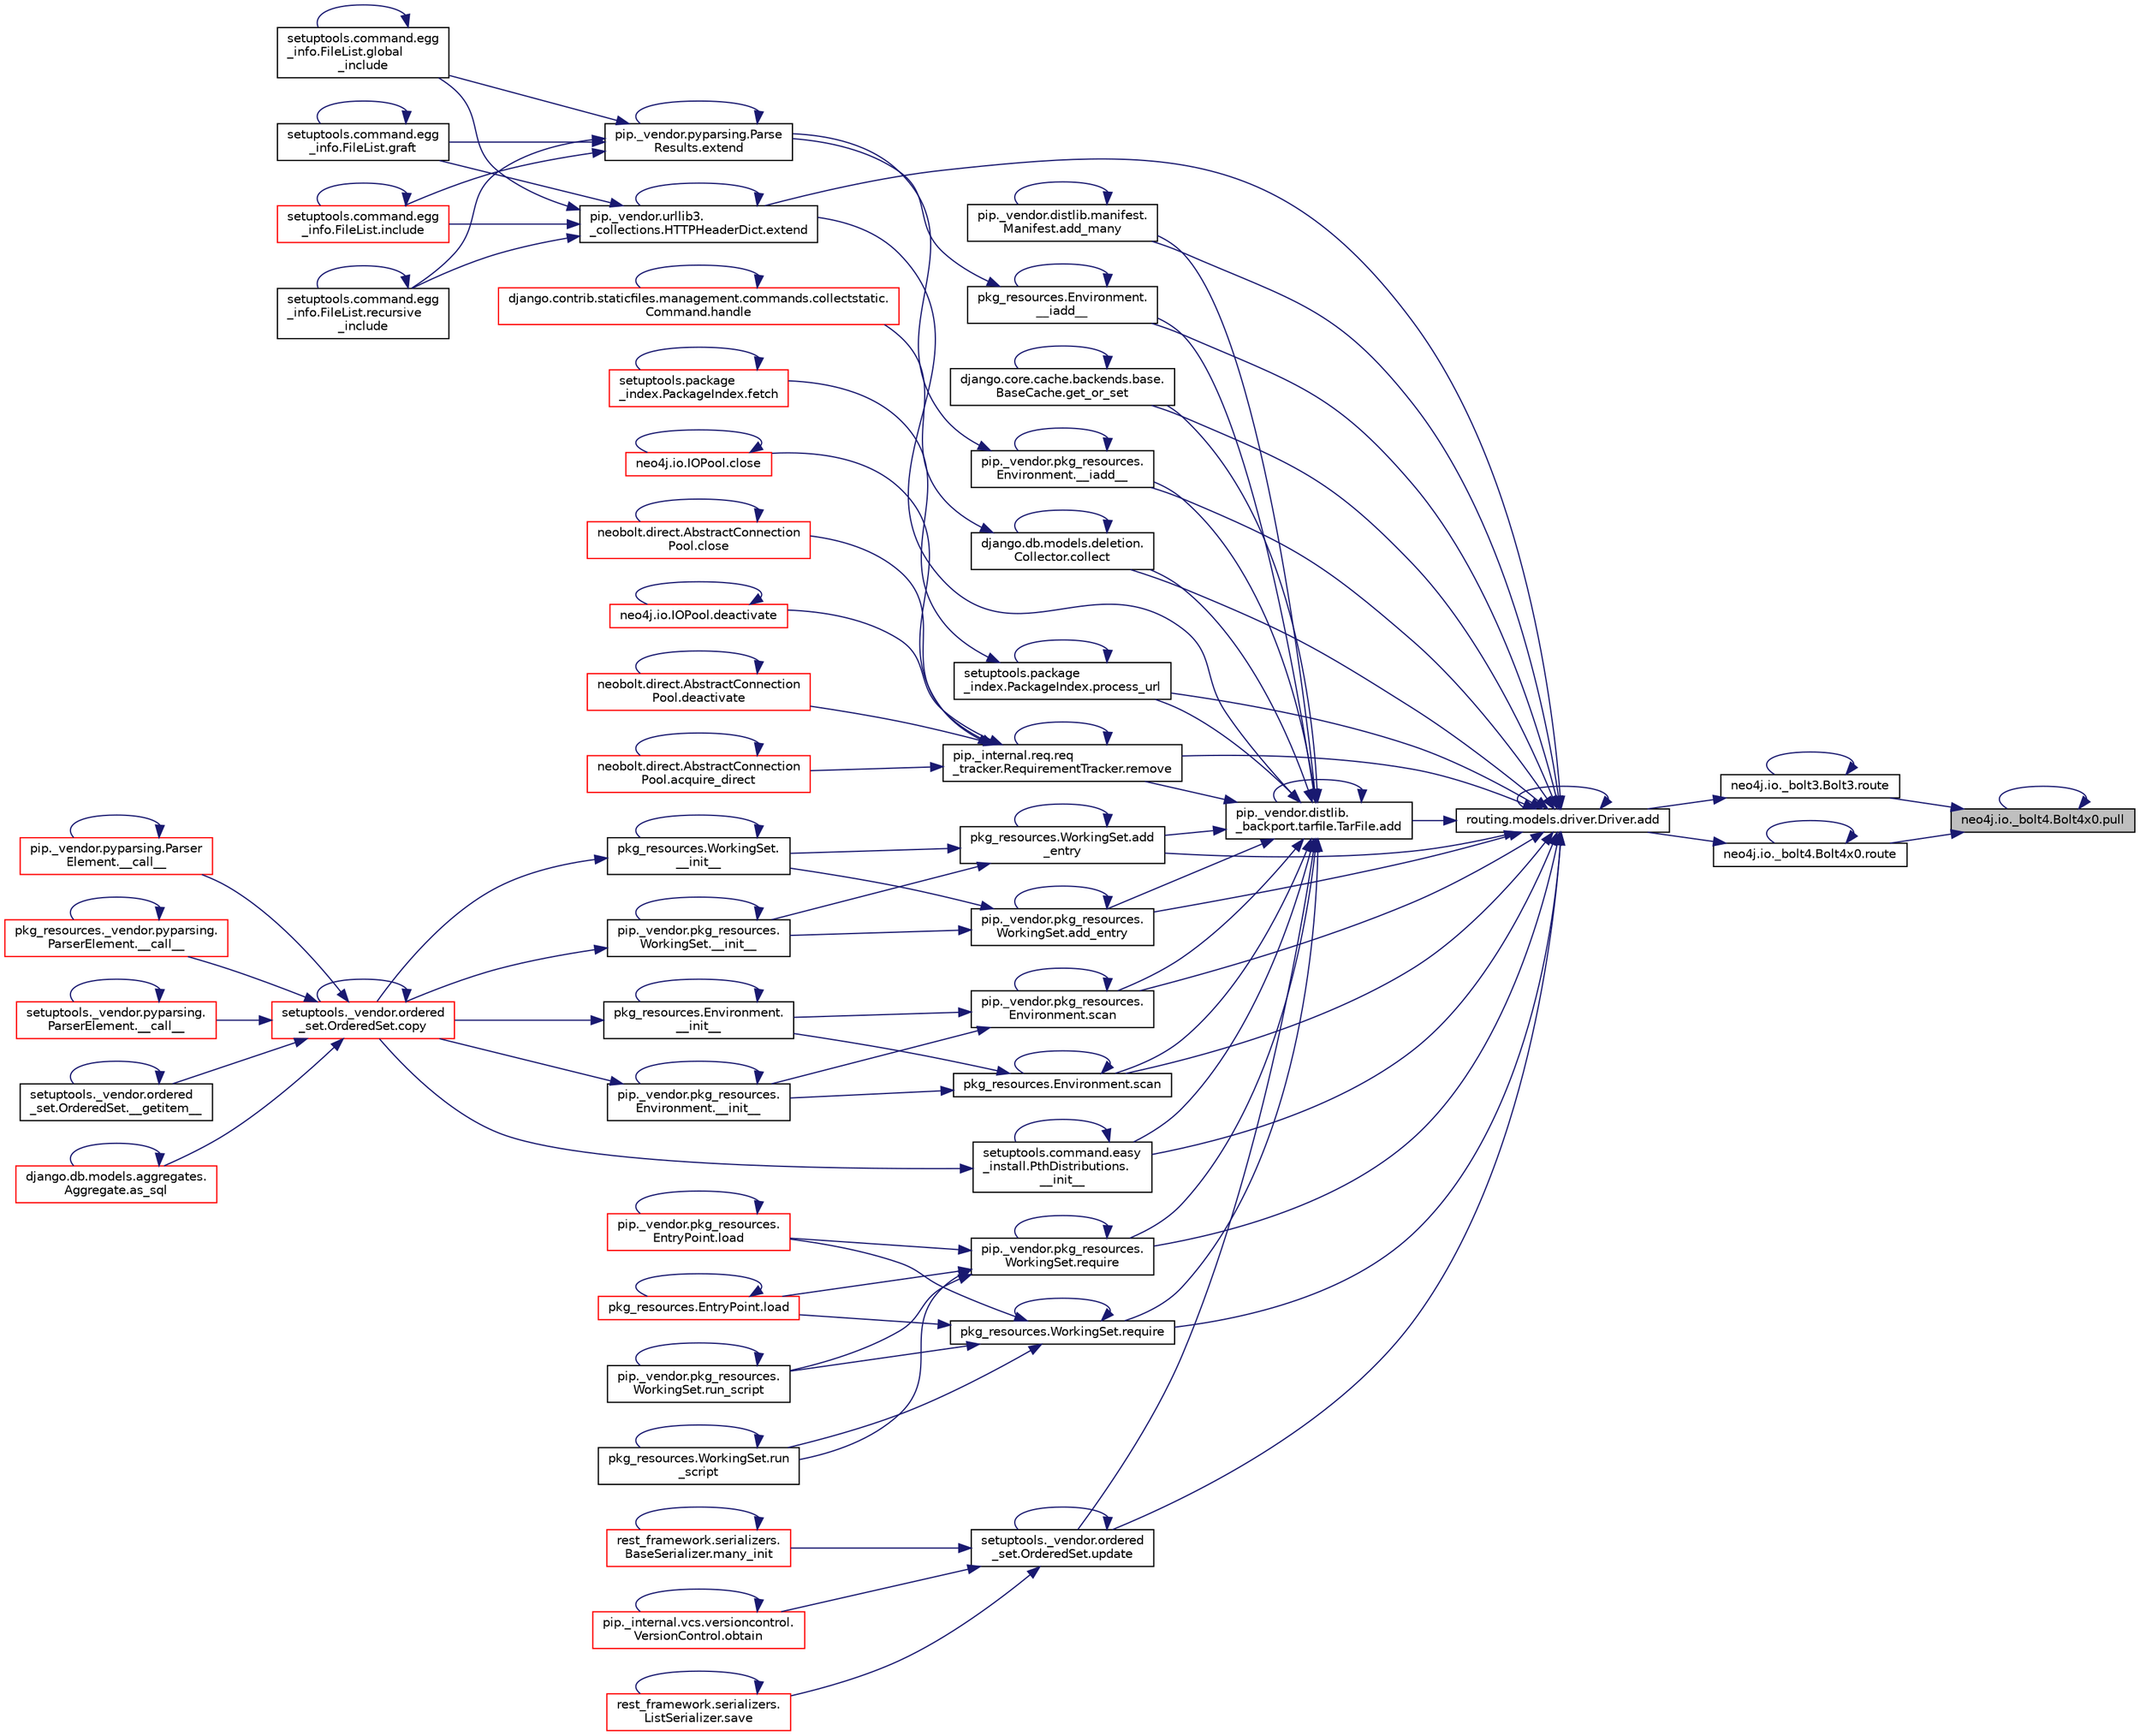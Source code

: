 digraph "neo4j.io._bolt4.Bolt4x0.pull"
{
 // LATEX_PDF_SIZE
  edge [fontname="Helvetica",fontsize="10",labelfontname="Helvetica",labelfontsize="10"];
  node [fontname="Helvetica",fontsize="10",shape=record];
  rankdir="RL";
  Node1 [label="neo4j.io._bolt4.Bolt4x0.pull",height=0.2,width=0.4,color="black", fillcolor="grey75", style="filled", fontcolor="black",tooltip=" "];
  Node1 -> Node1 [dir="back",color="midnightblue",fontsize="10",style="solid",fontname="Helvetica"];
  Node1 -> Node2 [dir="back",color="midnightblue",fontsize="10",style="solid",fontname="Helvetica"];
  Node2 [label="neo4j.io._bolt3.Bolt3.route",height=0.2,width=0.4,color="black", fillcolor="white", style="filled",URL="$db/d66/classneo4j_1_1io_1_1__bolt3_1_1_bolt3.html#af735de14dbf5cec61d93fd9fc396afd8",tooltip=" "];
  Node2 -> Node3 [dir="back",color="midnightblue",fontsize="10",style="solid",fontname="Helvetica"];
  Node3 [label="routing.models.driver.Driver.add",height=0.2,width=0.4,color="black", fillcolor="white", style="filled",URL="$d7/d2c/classrouting_1_1models_1_1driver_1_1_driver.html#a0e48eeca99a80e35e50d37d403abf1aa",tooltip=" "];
  Node3 -> Node4 [dir="back",color="midnightblue",fontsize="10",style="solid",fontname="Helvetica"];
  Node4 [label="pip._vendor.pkg_resources.\lEnvironment.__iadd__",height=0.2,width=0.4,color="black", fillcolor="white", style="filled",URL="$de/d79/classpip_1_1__vendor_1_1pkg__resources_1_1_environment.html#ad026f479ac7031c92cf7cec14cef654f",tooltip=" "];
  Node4 -> Node4 [dir="back",color="midnightblue",fontsize="10",style="solid",fontname="Helvetica"];
  Node4 -> Node5 [dir="back",color="midnightblue",fontsize="10",style="solid",fontname="Helvetica"];
  Node5 [label="pip._vendor.pyparsing.Parse\lResults.extend",height=0.2,width=0.4,color="black", fillcolor="white", style="filled",URL="$d3/d5b/classpip_1_1__vendor_1_1pyparsing_1_1_parse_results.html#acd6c647ae66379e661f5c348d714e0e9",tooltip=" "];
  Node5 -> Node5 [dir="back",color="midnightblue",fontsize="10",style="solid",fontname="Helvetica"];
  Node5 -> Node6 [dir="back",color="midnightblue",fontsize="10",style="solid",fontname="Helvetica"];
  Node6 [label="setuptools.command.egg\l_info.FileList.global\l_include",height=0.2,width=0.4,color="black", fillcolor="white", style="filled",URL="$d1/df1/classsetuptools_1_1command_1_1egg__info_1_1_file_list.html#a37479fbd5d06a6abedea2c8914754735",tooltip=" "];
  Node6 -> Node6 [dir="back",color="midnightblue",fontsize="10",style="solid",fontname="Helvetica"];
  Node5 -> Node7 [dir="back",color="midnightblue",fontsize="10",style="solid",fontname="Helvetica"];
  Node7 [label="setuptools.command.egg\l_info.FileList.graft",height=0.2,width=0.4,color="black", fillcolor="white", style="filled",URL="$d1/df1/classsetuptools_1_1command_1_1egg__info_1_1_file_list.html#a3a7407577c491ca328677532b0a67264",tooltip=" "];
  Node7 -> Node7 [dir="back",color="midnightblue",fontsize="10",style="solid",fontname="Helvetica"];
  Node5 -> Node8 [dir="back",color="midnightblue",fontsize="10",style="solid",fontname="Helvetica"];
  Node8 [label="setuptools.command.egg\l_info.FileList.include",height=0.2,width=0.4,color="red", fillcolor="white", style="filled",URL="$d1/df1/classsetuptools_1_1command_1_1egg__info_1_1_file_list.html#ae1210c8390f0b9722db42fb320e1eb05",tooltip=" "];
  Node8 -> Node8 [dir="back",color="midnightblue",fontsize="10",style="solid",fontname="Helvetica"];
  Node5 -> Node10 [dir="back",color="midnightblue",fontsize="10",style="solid",fontname="Helvetica"];
  Node10 [label="setuptools.command.egg\l_info.FileList.recursive\l_include",height=0.2,width=0.4,color="black", fillcolor="white", style="filled",URL="$d1/df1/classsetuptools_1_1command_1_1egg__info_1_1_file_list.html#a287e9bf1901bbc7fe07e6018227e8493",tooltip=" "];
  Node10 -> Node10 [dir="back",color="midnightblue",fontsize="10",style="solid",fontname="Helvetica"];
  Node3 -> Node11 [dir="back",color="midnightblue",fontsize="10",style="solid",fontname="Helvetica"];
  Node11 [label="pkg_resources.Environment.\l__iadd__",height=0.2,width=0.4,color="black", fillcolor="white", style="filled",URL="$dd/d81/classpkg__resources_1_1_environment.html#ac8fc54442fe5e9c647b57320e7ccf78a",tooltip=" "];
  Node11 -> Node11 [dir="back",color="midnightblue",fontsize="10",style="solid",fontname="Helvetica"];
  Node11 -> Node5 [dir="back",color="midnightblue",fontsize="10",style="solid",fontname="Helvetica"];
  Node3 -> Node12 [dir="back",color="midnightblue",fontsize="10",style="solid",fontname="Helvetica"];
  Node12 [label="setuptools.command.easy\l_install.PthDistributions.\l__init__",height=0.2,width=0.4,color="black", fillcolor="white", style="filled",URL="$d2/d49/classsetuptools_1_1command_1_1easy__install_1_1_pth_distributions.html#a1ca1a1ca566543e0e54d7ae015a16dc5",tooltip=" "];
  Node12 -> Node12 [dir="back",color="midnightblue",fontsize="10",style="solid",fontname="Helvetica"];
  Node12 -> Node13 [dir="back",color="midnightblue",fontsize="10",style="solid",fontname="Helvetica"];
  Node13 [label="setuptools._vendor.ordered\l_set.OrderedSet.copy",height=0.2,width=0.4,color="red", fillcolor="white", style="filled",URL="$d0/d40/classsetuptools_1_1__vendor_1_1ordered__set_1_1_ordered_set.html#a84224c403039b9dac5d2794d85073053",tooltip=" "];
  Node13 -> Node14 [dir="back",color="midnightblue",fontsize="10",style="solid",fontname="Helvetica"];
  Node14 [label="pip._vendor.pyparsing.Parser\lElement.__call__",height=0.2,width=0.4,color="red", fillcolor="white", style="filled",URL="$df/d7f/classpip_1_1__vendor_1_1pyparsing_1_1_parser_element.html#ae345dfb10ea6a1e9c77120e86129ab16",tooltip=" "];
  Node14 -> Node14 [dir="back",color="midnightblue",fontsize="10",style="solid",fontname="Helvetica"];
  Node13 -> Node17 [dir="back",color="midnightblue",fontsize="10",style="solid",fontname="Helvetica"];
  Node17 [label="pkg_resources._vendor.pyparsing.\lParserElement.__call__",height=0.2,width=0.4,color="red", fillcolor="white", style="filled",URL="$de/df0/classpkg__resources_1_1__vendor_1_1pyparsing_1_1_parser_element.html#a43d9a7e720d29a80c49f63998712c9a5",tooltip=" "];
  Node17 -> Node17 [dir="back",color="midnightblue",fontsize="10",style="solid",fontname="Helvetica"];
  Node13 -> Node18 [dir="back",color="midnightblue",fontsize="10",style="solid",fontname="Helvetica"];
  Node18 [label="setuptools._vendor.pyparsing.\lParserElement.__call__",height=0.2,width=0.4,color="red", fillcolor="white", style="filled",URL="$d9/d25/classsetuptools_1_1__vendor_1_1pyparsing_1_1_parser_element.html#a7f154aa4d9339f88d2306325bf99b953",tooltip=" "];
  Node18 -> Node18 [dir="back",color="midnightblue",fontsize="10",style="solid",fontname="Helvetica"];
  Node13 -> Node19 [dir="back",color="midnightblue",fontsize="10",style="solid",fontname="Helvetica"];
  Node19 [label="setuptools._vendor.ordered\l_set.OrderedSet.__getitem__",height=0.2,width=0.4,color="black", fillcolor="white", style="filled",URL="$d0/d40/classsetuptools_1_1__vendor_1_1ordered__set_1_1_ordered_set.html#afa5d263824cc35374a0cf762672f68ae",tooltip=" "];
  Node19 -> Node19 [dir="back",color="midnightblue",fontsize="10",style="solid",fontname="Helvetica"];
  Node13 -> Node20 [dir="back",color="midnightblue",fontsize="10",style="solid",fontname="Helvetica"];
  Node20 [label="django.db.models.aggregates.\lAggregate.as_sql",height=0.2,width=0.4,color="red", fillcolor="white", style="filled",URL="$d7/d0c/classdjango_1_1db_1_1models_1_1aggregates_1_1_aggregate.html#a86af10d7994d4f7a535cb7476201db71",tooltip=" "];
  Node20 -> Node20 [dir="back",color="midnightblue",fontsize="10",style="solid",fontname="Helvetica"];
  Node13 -> Node13 [dir="back",color="midnightblue",fontsize="10",style="solid",fontname="Helvetica"];
  Node3 -> Node116 [dir="back",color="midnightblue",fontsize="10",style="solid",fontname="Helvetica"];
  Node116 [label="pip._vendor.distlib.\l_backport.tarfile.TarFile.add",height=0.2,width=0.4,color="black", fillcolor="white", style="filled",URL="$d7/d1d/classpip_1_1__vendor_1_1distlib_1_1__backport_1_1tarfile_1_1_tar_file.html#a79067a66314d66032cb43144c54355a2",tooltip=" "];
  Node116 -> Node4 [dir="back",color="midnightblue",fontsize="10",style="solid",fontname="Helvetica"];
  Node116 -> Node11 [dir="back",color="midnightblue",fontsize="10",style="solid",fontname="Helvetica"];
  Node116 -> Node12 [dir="back",color="midnightblue",fontsize="10",style="solid",fontname="Helvetica"];
  Node116 -> Node116 [dir="back",color="midnightblue",fontsize="10",style="solid",fontname="Helvetica"];
  Node116 -> Node117 [dir="back",color="midnightblue",fontsize="10",style="solid",fontname="Helvetica"];
  Node117 [label="pip._vendor.pkg_resources.\lWorkingSet.add_entry",height=0.2,width=0.4,color="black", fillcolor="white", style="filled",URL="$da/d4f/classpip_1_1__vendor_1_1pkg__resources_1_1_working_set.html#a10dbfcb72bfdc7c7b16d764c7002a87d",tooltip=" "];
  Node117 -> Node118 [dir="back",color="midnightblue",fontsize="10",style="solid",fontname="Helvetica"];
  Node118 [label="pip._vendor.pkg_resources.\lWorkingSet.__init__",height=0.2,width=0.4,color="black", fillcolor="white", style="filled",URL="$da/d4f/classpip_1_1__vendor_1_1pkg__resources_1_1_working_set.html#aee67aa919c47a87f7c44fa8c53513388",tooltip=" "];
  Node118 -> Node118 [dir="back",color="midnightblue",fontsize="10",style="solid",fontname="Helvetica"];
  Node118 -> Node13 [dir="back",color="midnightblue",fontsize="10",style="solid",fontname="Helvetica"];
  Node117 -> Node119 [dir="back",color="midnightblue",fontsize="10",style="solid",fontname="Helvetica"];
  Node119 [label="pkg_resources.WorkingSet.\l__init__",height=0.2,width=0.4,color="black", fillcolor="white", style="filled",URL="$d5/d96/classpkg__resources_1_1_working_set.html#a88df1aa3c1781fcb4576a56854bab8da",tooltip=" "];
  Node119 -> Node119 [dir="back",color="midnightblue",fontsize="10",style="solid",fontname="Helvetica"];
  Node119 -> Node13 [dir="back",color="midnightblue",fontsize="10",style="solid",fontname="Helvetica"];
  Node117 -> Node117 [dir="back",color="midnightblue",fontsize="10",style="solid",fontname="Helvetica"];
  Node116 -> Node120 [dir="back",color="midnightblue",fontsize="10",style="solid",fontname="Helvetica"];
  Node120 [label="pkg_resources.WorkingSet.add\l_entry",height=0.2,width=0.4,color="black", fillcolor="white", style="filled",URL="$d5/d96/classpkg__resources_1_1_working_set.html#aed20abcb6a85cdc25dff1686ad480958",tooltip=" "];
  Node120 -> Node118 [dir="back",color="midnightblue",fontsize="10",style="solid",fontname="Helvetica"];
  Node120 -> Node119 [dir="back",color="midnightblue",fontsize="10",style="solid",fontname="Helvetica"];
  Node120 -> Node120 [dir="back",color="midnightblue",fontsize="10",style="solid",fontname="Helvetica"];
  Node116 -> Node121 [dir="back",color="midnightblue",fontsize="10",style="solid",fontname="Helvetica"];
  Node121 [label="pip._vendor.distlib.manifest.\lManifest.add_many",height=0.2,width=0.4,color="black", fillcolor="white", style="filled",URL="$d2/d05/classpip_1_1__vendor_1_1distlib_1_1manifest_1_1_manifest.html#aa18ac58e0425c6d4de8ac182a52145fe",tooltip=" "];
  Node121 -> Node121 [dir="back",color="midnightblue",fontsize="10",style="solid",fontname="Helvetica"];
  Node116 -> Node38 [dir="back",color="midnightblue",fontsize="10",style="solid",fontname="Helvetica"];
  Node38 [label="django.db.models.deletion.\lCollector.collect",height=0.2,width=0.4,color="black", fillcolor="white", style="filled",URL="$d8/dc4/classdjango_1_1db_1_1models_1_1deletion_1_1_collector.html#a44e7793473ae99b03633319af84ad54a",tooltip=" "];
  Node38 -> Node38 [dir="back",color="midnightblue",fontsize="10",style="solid",fontname="Helvetica"];
  Node38 -> Node39 [dir="back",color="midnightblue",fontsize="10",style="solid",fontname="Helvetica"];
  Node39 [label="django.contrib.staticfiles.management.commands.collectstatic.\lCommand.handle",height=0.2,width=0.4,color="red", fillcolor="white", style="filled",URL="$d8/df6/classdjango_1_1contrib_1_1staticfiles_1_1management_1_1commands_1_1collectstatic_1_1_command.html#a13878bded4ab6e437894a5f2ea36adb5",tooltip=" "];
  Node39 -> Node39 [dir="back",color="midnightblue",fontsize="10",style="solid",fontname="Helvetica"];
  Node116 -> Node122 [dir="back",color="midnightblue",fontsize="10",style="solid",fontname="Helvetica"];
  Node122 [label="pip._vendor.urllib3.\l_collections.HTTPHeaderDict.extend",height=0.2,width=0.4,color="black", fillcolor="white", style="filled",URL="$d8/dc7/classpip_1_1__vendor_1_1urllib3_1_1__collections_1_1_h_t_t_p_header_dict.html#a04ea7ef53fe3916a040ec0e8cacc6581",tooltip=" "];
  Node122 -> Node122 [dir="back",color="midnightblue",fontsize="10",style="solid",fontname="Helvetica"];
  Node122 -> Node6 [dir="back",color="midnightblue",fontsize="10",style="solid",fontname="Helvetica"];
  Node122 -> Node7 [dir="back",color="midnightblue",fontsize="10",style="solid",fontname="Helvetica"];
  Node122 -> Node8 [dir="back",color="midnightblue",fontsize="10",style="solid",fontname="Helvetica"];
  Node122 -> Node10 [dir="back",color="midnightblue",fontsize="10",style="solid",fontname="Helvetica"];
  Node116 -> Node123 [dir="back",color="midnightblue",fontsize="10",style="solid",fontname="Helvetica"];
  Node123 [label="django.core.cache.backends.base.\lBaseCache.get_or_set",height=0.2,width=0.4,color="black", fillcolor="white", style="filled",URL="$d0/d87/classdjango_1_1core_1_1cache_1_1backends_1_1base_1_1_base_cache.html#ab8fb6d32aa82d027f181414df0f562b3",tooltip=" "];
  Node123 -> Node123 [dir="back",color="midnightblue",fontsize="10",style="solid",fontname="Helvetica"];
  Node116 -> Node124 [dir="back",color="midnightblue",fontsize="10",style="solid",fontname="Helvetica"];
  Node124 [label="setuptools.package\l_index.PackageIndex.process_url",height=0.2,width=0.4,color="black", fillcolor="white", style="filled",URL="$d4/dea/classsetuptools_1_1package__index_1_1_package_index.html#a537fc87df159c2474b7fa0ccac56513d",tooltip=" "];
  Node124 -> Node125 [dir="back",color="midnightblue",fontsize="10",style="solid",fontname="Helvetica"];
  Node125 [label="setuptools.package\l_index.PackageIndex.fetch",height=0.2,width=0.4,color="red", fillcolor="white", style="filled",URL="$d4/dea/classsetuptools_1_1package__index_1_1_package_index.html#a4fa8a0112703f75c6af17996ce6eb66e",tooltip=" "];
  Node125 -> Node125 [dir="back",color="midnightblue",fontsize="10",style="solid",fontname="Helvetica"];
  Node124 -> Node124 [dir="back",color="midnightblue",fontsize="10",style="solid",fontname="Helvetica"];
  Node116 -> Node134 [dir="back",color="midnightblue",fontsize="10",style="solid",fontname="Helvetica"];
  Node134 [label="pip._internal.req.req\l_tracker.RequirementTracker.remove",height=0.2,width=0.4,color="black", fillcolor="white", style="filled",URL="$da/d8b/classpip_1_1__internal_1_1req_1_1req__tracker_1_1_requirement_tracker.html#a2b63d916ecf3d02c4eb7339df7d2dc3f",tooltip=" "];
  Node134 -> Node135 [dir="back",color="midnightblue",fontsize="10",style="solid",fontname="Helvetica"];
  Node135 [label="neobolt.direct.AbstractConnection\lPool.acquire_direct",height=0.2,width=0.4,color="red", fillcolor="white", style="filled",URL="$dd/dec/classneobolt_1_1direct_1_1_abstract_connection_pool.html#a0668c26232adf50591c8b4cfbf0a646f",tooltip=" "];
  Node135 -> Node135 [dir="back",color="midnightblue",fontsize="10",style="solid",fontname="Helvetica"];
  Node134 -> Node147 [dir="back",color="midnightblue",fontsize="10",style="solid",fontname="Helvetica"];
  Node147 [label="neo4j.io.IOPool.close",height=0.2,width=0.4,color="red", fillcolor="white", style="filled",URL="$df/daf/classneo4j_1_1io_1_1_i_o_pool.html#a100def1e1c216546d86c2d2c61c79dc9",tooltip=" "];
  Node147 -> Node147 [dir="back",color="midnightblue",fontsize="10",style="solid",fontname="Helvetica"];
  Node134 -> Node672 [dir="back",color="midnightblue",fontsize="10",style="solid",fontname="Helvetica"];
  Node672 [label="neobolt.direct.AbstractConnection\lPool.close",height=0.2,width=0.4,color="red", fillcolor="white", style="filled",URL="$dd/dec/classneobolt_1_1direct_1_1_abstract_connection_pool.html#a0469a6a947b4242c95d0341ef9fd48ba",tooltip=" "];
  Node672 -> Node672 [dir="back",color="midnightblue",fontsize="10",style="solid",fontname="Helvetica"];
  Node134 -> Node673 [dir="back",color="midnightblue",fontsize="10",style="solid",fontname="Helvetica"];
  Node673 [label="neo4j.io.IOPool.deactivate",height=0.2,width=0.4,color="red", fillcolor="white", style="filled",URL="$df/daf/classneo4j_1_1io_1_1_i_o_pool.html#a428e81241bb2f70df6f3b551ba4717f1",tooltip=" "];
  Node673 -> Node673 [dir="back",color="midnightblue",fontsize="10",style="solid",fontname="Helvetica"];
  Node134 -> Node676 [dir="back",color="midnightblue",fontsize="10",style="solid",fontname="Helvetica"];
  Node676 [label="neobolt.direct.AbstractConnection\lPool.deactivate",height=0.2,width=0.4,color="red", fillcolor="white", style="filled",URL="$dd/dec/classneobolt_1_1direct_1_1_abstract_connection_pool.html#a8c0b47750e271292ebfe7e09bab92ae7",tooltip=" "];
  Node676 -> Node676 [dir="back",color="midnightblue",fontsize="10",style="solid",fontname="Helvetica"];
  Node134 -> Node134 [dir="back",color="midnightblue",fontsize="10",style="solid",fontname="Helvetica"];
  Node116 -> Node527 [dir="back",color="midnightblue",fontsize="10",style="solid",fontname="Helvetica"];
  Node527 [label="pip._vendor.pkg_resources.\lWorkingSet.require",height=0.2,width=0.4,color="black", fillcolor="white", style="filled",URL="$da/d4f/classpip_1_1__vendor_1_1pkg__resources_1_1_working_set.html#a3e06498f30579d47e25fffe036206a80",tooltip=" "];
  Node527 -> Node528 [dir="back",color="midnightblue",fontsize="10",style="solid",fontname="Helvetica"];
  Node528 [label="pip._vendor.pkg_resources.\lEntryPoint.load",height=0.2,width=0.4,color="red", fillcolor="white", style="filled",URL="$dc/d51/classpip_1_1__vendor_1_1pkg__resources_1_1_entry_point.html#a1dc35c835e4f04102cf03311a85282cf",tooltip=" "];
  Node528 -> Node528 [dir="back",color="midnightblue",fontsize="10",style="solid",fontname="Helvetica"];
  Node527 -> Node529 [dir="back",color="midnightblue",fontsize="10",style="solid",fontname="Helvetica"];
  Node529 [label="pkg_resources.EntryPoint.load",height=0.2,width=0.4,color="red", fillcolor="white", style="filled",URL="$de/dfa/classpkg__resources_1_1_entry_point.html#aca40d6504feabd38a326c0d6f51ecb6a",tooltip=" "];
  Node529 -> Node529 [dir="back",color="midnightblue",fontsize="10",style="solid",fontname="Helvetica"];
  Node527 -> Node527 [dir="back",color="midnightblue",fontsize="10",style="solid",fontname="Helvetica"];
  Node527 -> Node530 [dir="back",color="midnightblue",fontsize="10",style="solid",fontname="Helvetica"];
  Node530 [label="pip._vendor.pkg_resources.\lWorkingSet.run_script",height=0.2,width=0.4,color="black", fillcolor="white", style="filled",URL="$da/d4f/classpip_1_1__vendor_1_1pkg__resources_1_1_working_set.html#a64f8503c4eb0c05db9faf1bc62c1a21f",tooltip=" "];
  Node530 -> Node530 [dir="back",color="midnightblue",fontsize="10",style="solid",fontname="Helvetica"];
  Node527 -> Node531 [dir="back",color="midnightblue",fontsize="10",style="solid",fontname="Helvetica"];
  Node531 [label="pkg_resources.WorkingSet.run\l_script",height=0.2,width=0.4,color="black", fillcolor="white", style="filled",URL="$d5/d96/classpkg__resources_1_1_working_set.html#ab2b93a4b8818042f319d7f9d7d2884bf",tooltip=" "];
  Node531 -> Node531 [dir="back",color="midnightblue",fontsize="10",style="solid",fontname="Helvetica"];
  Node116 -> Node532 [dir="back",color="midnightblue",fontsize="10",style="solid",fontname="Helvetica"];
  Node532 [label="pkg_resources.WorkingSet.require",height=0.2,width=0.4,color="black", fillcolor="white", style="filled",URL="$d5/d96/classpkg__resources_1_1_working_set.html#a335262cb577b8fa37a8fa92cff024cf9",tooltip=" "];
  Node532 -> Node528 [dir="back",color="midnightblue",fontsize="10",style="solid",fontname="Helvetica"];
  Node532 -> Node529 [dir="back",color="midnightblue",fontsize="10",style="solid",fontname="Helvetica"];
  Node532 -> Node532 [dir="back",color="midnightblue",fontsize="10",style="solid",fontname="Helvetica"];
  Node532 -> Node530 [dir="back",color="midnightblue",fontsize="10",style="solid",fontname="Helvetica"];
  Node532 -> Node531 [dir="back",color="midnightblue",fontsize="10",style="solid",fontname="Helvetica"];
  Node116 -> Node533 [dir="back",color="midnightblue",fontsize="10",style="solid",fontname="Helvetica"];
  Node533 [label="pip._vendor.pkg_resources.\lEnvironment.scan",height=0.2,width=0.4,color="black", fillcolor="white", style="filled",URL="$de/d79/classpip_1_1__vendor_1_1pkg__resources_1_1_environment.html#ab899471d6564a9869592df78700a24f1",tooltip=" "];
  Node533 -> Node534 [dir="back",color="midnightblue",fontsize="10",style="solid",fontname="Helvetica"];
  Node534 [label="pip._vendor.pkg_resources.\lEnvironment.__init__",height=0.2,width=0.4,color="black", fillcolor="white", style="filled",URL="$de/d79/classpip_1_1__vendor_1_1pkg__resources_1_1_environment.html#af54e9c1ac5e8f1e0bcfbbe6d3d5c2993",tooltip=" "];
  Node534 -> Node534 [dir="back",color="midnightblue",fontsize="10",style="solid",fontname="Helvetica"];
  Node534 -> Node13 [dir="back",color="midnightblue",fontsize="10",style="solid",fontname="Helvetica"];
  Node533 -> Node535 [dir="back",color="midnightblue",fontsize="10",style="solid",fontname="Helvetica"];
  Node535 [label="pkg_resources.Environment.\l__init__",height=0.2,width=0.4,color="black", fillcolor="white", style="filled",URL="$dd/d81/classpkg__resources_1_1_environment.html#ac17977fcfff1f90f694316f938090eb2",tooltip=" "];
  Node535 -> Node535 [dir="back",color="midnightblue",fontsize="10",style="solid",fontname="Helvetica"];
  Node535 -> Node13 [dir="back",color="midnightblue",fontsize="10",style="solid",fontname="Helvetica"];
  Node533 -> Node533 [dir="back",color="midnightblue",fontsize="10",style="solid",fontname="Helvetica"];
  Node116 -> Node536 [dir="back",color="midnightblue",fontsize="10",style="solid",fontname="Helvetica"];
  Node536 [label="pkg_resources.Environment.scan",height=0.2,width=0.4,color="black", fillcolor="white", style="filled",URL="$dd/d81/classpkg__resources_1_1_environment.html#a2dd1caa73a329d4c50b0ab9fdec9c1d4",tooltip=" "];
  Node536 -> Node534 [dir="back",color="midnightblue",fontsize="10",style="solid",fontname="Helvetica"];
  Node536 -> Node535 [dir="back",color="midnightblue",fontsize="10",style="solid",fontname="Helvetica"];
  Node536 -> Node536 [dir="back",color="midnightblue",fontsize="10",style="solid",fontname="Helvetica"];
  Node116 -> Node537 [dir="back",color="midnightblue",fontsize="10",style="solid",fontname="Helvetica"];
  Node537 [label="setuptools._vendor.ordered\l_set.OrderedSet.update",height=0.2,width=0.4,color="black", fillcolor="white", style="filled",URL="$d0/d40/classsetuptools_1_1__vendor_1_1ordered__set_1_1_ordered_set.html#a464866fb08988f25948761c50a438435",tooltip=" "];
  Node537 -> Node220 [dir="back",color="midnightblue",fontsize="10",style="solid",fontname="Helvetica"];
  Node220 [label="rest_framework.serializers.\lBaseSerializer.many_init",height=0.2,width=0.4,color="red", fillcolor="white", style="filled",URL="$d9/de7/classrest__framework_1_1serializers_1_1_base_serializer.html#aa66062b6866b3306c40d310e19b25971",tooltip=" "];
  Node220 -> Node220 [dir="back",color="midnightblue",fontsize="10",style="solid",fontname="Helvetica"];
  Node537 -> Node538 [dir="back",color="midnightblue",fontsize="10",style="solid",fontname="Helvetica"];
  Node538 [label="pip._internal.vcs.versioncontrol.\lVersionControl.obtain",height=0.2,width=0.4,color="red", fillcolor="white", style="filled",URL="$d0/db7/classpip_1_1__internal_1_1vcs_1_1versioncontrol_1_1_version_control.html#a6cd1dc22e3948b839e553cefb9e56c18",tooltip=" "];
  Node538 -> Node538 [dir="back",color="midnightblue",fontsize="10",style="solid",fontname="Helvetica"];
  Node537 -> Node302 [dir="back",color="midnightblue",fontsize="10",style="solid",fontname="Helvetica"];
  Node302 [label="rest_framework.serializers.\lListSerializer.save",height=0.2,width=0.4,color="red", fillcolor="white", style="filled",URL="$d9/dee/classrest__framework_1_1serializers_1_1_list_serializer.html#aae894406720700029ad7bfd9accd04dc",tooltip=" "];
  Node302 -> Node302 [dir="back",color="midnightblue",fontsize="10",style="solid",fontname="Helvetica"];
  Node537 -> Node537 [dir="back",color="midnightblue",fontsize="10",style="solid",fontname="Helvetica"];
  Node3 -> Node3 [dir="back",color="midnightblue",fontsize="10",style="solid",fontname="Helvetica"];
  Node3 -> Node117 [dir="back",color="midnightblue",fontsize="10",style="solid",fontname="Helvetica"];
  Node3 -> Node120 [dir="back",color="midnightblue",fontsize="10",style="solid",fontname="Helvetica"];
  Node3 -> Node121 [dir="back",color="midnightblue",fontsize="10",style="solid",fontname="Helvetica"];
  Node3 -> Node38 [dir="back",color="midnightblue",fontsize="10",style="solid",fontname="Helvetica"];
  Node3 -> Node122 [dir="back",color="midnightblue",fontsize="10",style="solid",fontname="Helvetica"];
  Node3 -> Node123 [dir="back",color="midnightblue",fontsize="10",style="solid",fontname="Helvetica"];
  Node3 -> Node124 [dir="back",color="midnightblue",fontsize="10",style="solid",fontname="Helvetica"];
  Node3 -> Node134 [dir="back",color="midnightblue",fontsize="10",style="solid",fontname="Helvetica"];
  Node3 -> Node527 [dir="back",color="midnightblue",fontsize="10",style="solid",fontname="Helvetica"];
  Node3 -> Node532 [dir="back",color="midnightblue",fontsize="10",style="solid",fontname="Helvetica"];
  Node3 -> Node533 [dir="back",color="midnightblue",fontsize="10",style="solid",fontname="Helvetica"];
  Node3 -> Node536 [dir="back",color="midnightblue",fontsize="10",style="solid",fontname="Helvetica"];
  Node3 -> Node537 [dir="back",color="midnightblue",fontsize="10",style="solid",fontname="Helvetica"];
  Node2 -> Node2 [dir="back",color="midnightblue",fontsize="10",style="solid",fontname="Helvetica"];
  Node1 -> Node65 [dir="back",color="midnightblue",fontsize="10",style="solid",fontname="Helvetica"];
  Node65 [label="neo4j.io._bolt4.Bolt4x0.route",height=0.2,width=0.4,color="black", fillcolor="white", style="filled",URL="$d2/dd8/classneo4j_1_1io_1_1__bolt4_1_1_bolt4x0.html#a9cbebb3429f2781e149d2d8c16e423e7",tooltip=" "];
  Node65 -> Node3 [dir="back",color="midnightblue",fontsize="10",style="solid",fontname="Helvetica"];
  Node65 -> Node65 [dir="back",color="midnightblue",fontsize="10",style="solid",fontname="Helvetica"];
}
